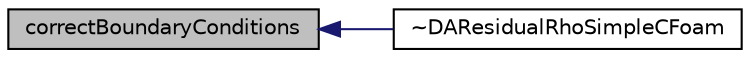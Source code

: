 digraph "correctBoundaryConditions"
{
  bgcolor="transparent";
  edge [fontname="Helvetica",fontsize="10",labelfontname="Helvetica",labelfontsize="10"];
  node [fontname="Helvetica",fontsize="10",shape=record];
  rankdir="LR";
  Node43 [label="correctBoundaryConditions",height=0.2,width=0.4,color="black", fillcolor="grey75", style="filled", fontcolor="black"];
  Node43 -> Node44 [dir="back",color="midnightblue",fontsize="10",style="solid",fontname="Helvetica"];
  Node44 [label="~DAResidualRhoSimpleCFoam",height=0.2,width=0.4,color="black",URL="$classFoam_1_1DAResidualRhoSimpleCFoam.html#ab5275aae815319762fc0361d0a0ac468"];
}
